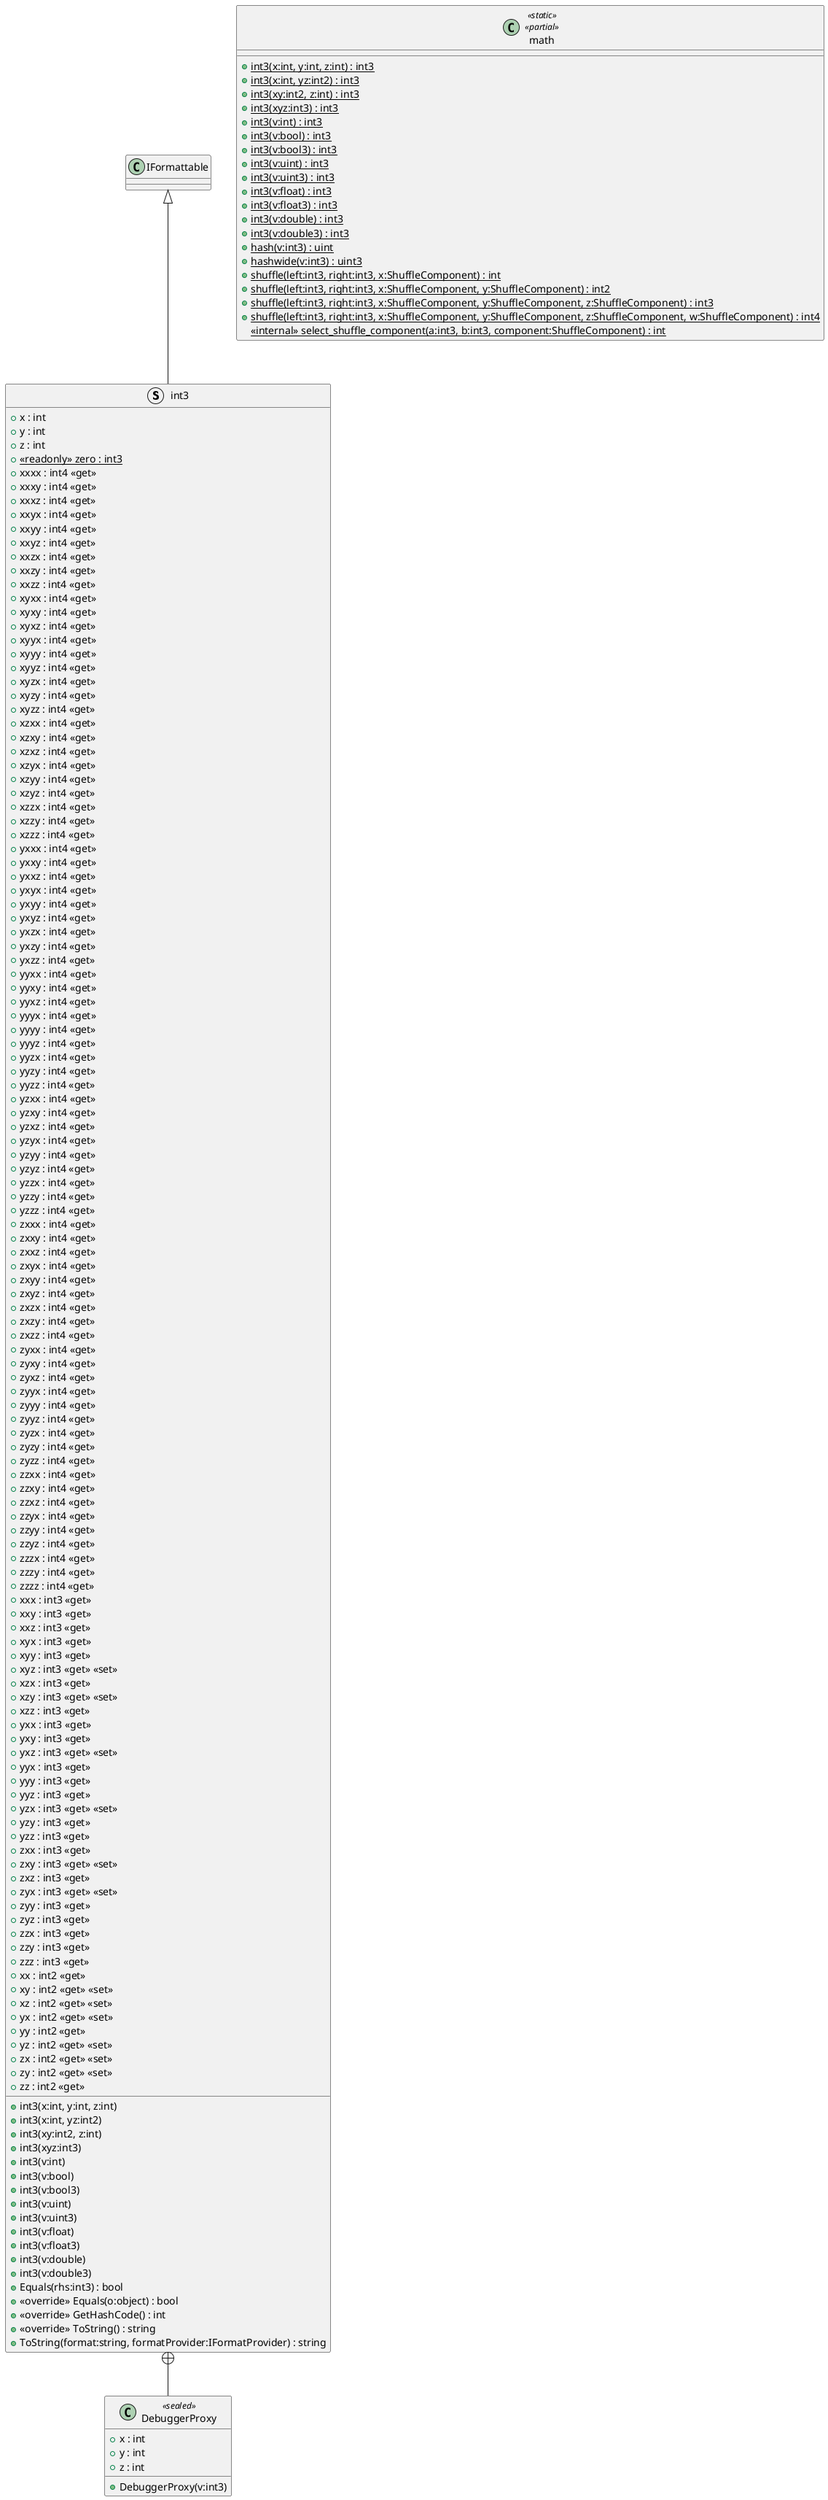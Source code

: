 @startuml
struct int3 {
    + x : int
    + y : int
    + z : int
    + {static} <<readonly>> zero : int3
    + int3(x:int, y:int, z:int)
    + int3(x:int, yz:int2)
    + int3(xy:int2, z:int)
    + int3(xyz:int3)
    + int3(v:int)
    + int3(v:bool)
    + int3(v:bool3)
    + int3(v:uint)
    + int3(v:uint3)
    + int3(v:float)
    + int3(v:float3)
    + int3(v:double)
    + int3(v:double3)
    + xxxx : int4 <<get>>
    + xxxy : int4 <<get>>
    + xxxz : int4 <<get>>
    + xxyx : int4 <<get>>
    + xxyy : int4 <<get>>
    + xxyz : int4 <<get>>
    + xxzx : int4 <<get>>
    + xxzy : int4 <<get>>
    + xxzz : int4 <<get>>
    + xyxx : int4 <<get>>
    + xyxy : int4 <<get>>
    + xyxz : int4 <<get>>
    + xyyx : int4 <<get>>
    + xyyy : int4 <<get>>
    + xyyz : int4 <<get>>
    + xyzx : int4 <<get>>
    + xyzy : int4 <<get>>
    + xyzz : int4 <<get>>
    + xzxx : int4 <<get>>
    + xzxy : int4 <<get>>
    + xzxz : int4 <<get>>
    + xzyx : int4 <<get>>
    + xzyy : int4 <<get>>
    + xzyz : int4 <<get>>
    + xzzx : int4 <<get>>
    + xzzy : int4 <<get>>
    + xzzz : int4 <<get>>
    + yxxx : int4 <<get>>
    + yxxy : int4 <<get>>
    + yxxz : int4 <<get>>
    + yxyx : int4 <<get>>
    + yxyy : int4 <<get>>
    + yxyz : int4 <<get>>
    + yxzx : int4 <<get>>
    + yxzy : int4 <<get>>
    + yxzz : int4 <<get>>
    + yyxx : int4 <<get>>
    + yyxy : int4 <<get>>
    + yyxz : int4 <<get>>
    + yyyx : int4 <<get>>
    + yyyy : int4 <<get>>
    + yyyz : int4 <<get>>
    + yyzx : int4 <<get>>
    + yyzy : int4 <<get>>
    + yyzz : int4 <<get>>
    + yzxx : int4 <<get>>
    + yzxy : int4 <<get>>
    + yzxz : int4 <<get>>
    + yzyx : int4 <<get>>
    + yzyy : int4 <<get>>
    + yzyz : int4 <<get>>
    + yzzx : int4 <<get>>
    + yzzy : int4 <<get>>
    + yzzz : int4 <<get>>
    + zxxx : int4 <<get>>
    + zxxy : int4 <<get>>
    + zxxz : int4 <<get>>
    + zxyx : int4 <<get>>
    + zxyy : int4 <<get>>
    + zxyz : int4 <<get>>
    + zxzx : int4 <<get>>
    + zxzy : int4 <<get>>
    + zxzz : int4 <<get>>
    + zyxx : int4 <<get>>
    + zyxy : int4 <<get>>
    + zyxz : int4 <<get>>
    + zyyx : int4 <<get>>
    + zyyy : int4 <<get>>
    + zyyz : int4 <<get>>
    + zyzx : int4 <<get>>
    + zyzy : int4 <<get>>
    + zyzz : int4 <<get>>
    + zzxx : int4 <<get>>
    + zzxy : int4 <<get>>
    + zzxz : int4 <<get>>
    + zzyx : int4 <<get>>
    + zzyy : int4 <<get>>
    + zzyz : int4 <<get>>
    + zzzx : int4 <<get>>
    + zzzy : int4 <<get>>
    + zzzz : int4 <<get>>
    + xxx : int3 <<get>>
    + xxy : int3 <<get>>
    + xxz : int3 <<get>>
    + xyx : int3 <<get>>
    + xyy : int3 <<get>>
    + xyz : int3 <<get>> <<set>>
    + xzx : int3 <<get>>
    + xzy : int3 <<get>> <<set>>
    + xzz : int3 <<get>>
    + yxx : int3 <<get>>
    + yxy : int3 <<get>>
    + yxz : int3 <<get>> <<set>>
    + yyx : int3 <<get>>
    + yyy : int3 <<get>>
    + yyz : int3 <<get>>
    + yzx : int3 <<get>> <<set>>
    + yzy : int3 <<get>>
    + yzz : int3 <<get>>
    + zxx : int3 <<get>>
    + zxy : int3 <<get>> <<set>>
    + zxz : int3 <<get>>
    + zyx : int3 <<get>> <<set>>
    + zyy : int3 <<get>>
    + zyz : int3 <<get>>
    + zzx : int3 <<get>>
    + zzy : int3 <<get>>
    + zzz : int3 <<get>>
    + xx : int2 <<get>>
    + xy : int2 <<get>> <<set>>
    + xz : int2 <<get>> <<set>>
    + yx : int2 <<get>> <<set>>
    + yy : int2 <<get>>
    + yz : int2 <<get>> <<set>>
    + zx : int2 <<get>> <<set>>
    + zy : int2 <<get>> <<set>>
    + zz : int2 <<get>>
    + Equals(rhs:int3) : bool
    + <<override>> Equals(o:object) : bool
    + <<override>> GetHashCode() : int
    + <<override>> ToString() : string
    + ToString(format:string, formatProvider:IFormatProvider) : string
}
class math <<static>> <<partial>> {
    + {static} int3(x:int, y:int, z:int) : int3
    + {static} int3(x:int, yz:int2) : int3
    + {static} int3(xy:int2, z:int) : int3
    + {static} int3(xyz:int3) : int3
    + {static} int3(v:int) : int3
    + {static} int3(v:bool) : int3
    + {static} int3(v:bool3) : int3
    + {static} int3(v:uint) : int3
    + {static} int3(v:uint3) : int3
    + {static} int3(v:float) : int3
    + {static} int3(v:float3) : int3
    + {static} int3(v:double) : int3
    + {static} int3(v:double3) : int3
    + {static} hash(v:int3) : uint
    + {static} hashwide(v:int3) : uint3
    + {static} shuffle(left:int3, right:int3, x:ShuffleComponent) : int
    + {static} shuffle(left:int3, right:int3, x:ShuffleComponent, y:ShuffleComponent) : int2
    + {static} shuffle(left:int3, right:int3, x:ShuffleComponent, y:ShuffleComponent, z:ShuffleComponent) : int3
    + {static} shuffle(left:int3, right:int3, x:ShuffleComponent, y:ShuffleComponent, z:ShuffleComponent, w:ShuffleComponent) : int4
    <<internal>> {static} select_shuffle_component(a:int3, b:int3, component:ShuffleComponent) : int
}
class DebuggerProxy <<sealed>> {
    + x : int
    + y : int
    + z : int
    + DebuggerProxy(v:int3)
}
IFormattable <|-- int3
int3 +-- DebuggerProxy
@enduml
